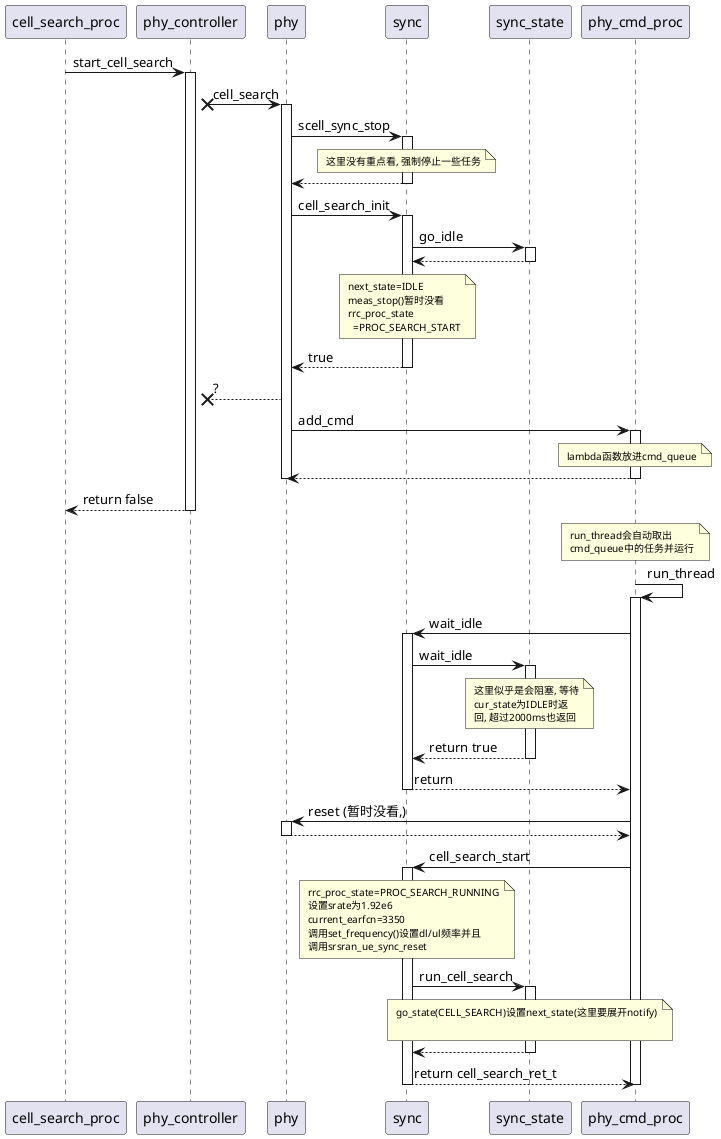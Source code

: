 @startuml
cell_search_proc -> phy_controller:start_cell_search
participant phy
participant sync
activate phy_controller
    phy_controller x->phy:cell_search
    activate phy
        phy->sync:scell_sync_stop
        activate sync
            note over sync
                <size:10> 这里没有重点看, 强制停止一些任务
            end note
            sync --> phy
        deactivate sync
        ''' TODO: 需要补充stop的事情
        phy->sync:cell_search_init
        activate sync
            sync -> sync_state:go_idle
            activate sync_state
            sync_state-->sync
            deactivate sync_state
            note over sync
                <size:10> next_state=IDLE
                <size:10> meas_stop()暂时没看
                <size:10> rrc_proc_state
                <size:10>   =PROC_SEARCH_START
            end note
            sync-->phy:true
        deactivate sync
    phy -->x phy_controller:?

    phy->phy_cmd_proc:add_cmd
    activate phy_cmd_proc
        note over phy_cmd_proc
            <size:10> lambda函数放进cmd_queue
        end note

    phy_cmd_proc-->phy
    deactivate phy_cmd_proc
    deactivate phy
phy_controller-->cell_search_proc:return false
deactivate phy_controller

'''
note over phy_cmd_proc
    <size:10> run_thread会自动取出
    <size:10> cmd_queue中的任务并运行
end note

phy_cmd_proc->phy_cmd_proc:run_thread
activate phy_cmd_proc
phy_cmd_proc -> sync:wait_idle
    activate sync
        sync->sync_state:wait_idle
        activate sync_state
            note over sync_state
                <size:10> 这里似乎是会阻塞, 等待
                <size:10> cur_state为IDLE时返
                <size:10> 回, 超过2000ms也返回
            end note

            sync_state-->sync:return true
        deactivate sync_state

        sync-->phy_cmd_proc:return
    deactivate sync

    phy_cmd_proc->phy:reset (暂时没看,)
    activate phy
        phy-->phy_cmd_proc
    deactivate phy
    phy_cmd_proc->sync:cell_search_start
    activate sync
        note over sync
            <size:10> rrc_proc_state=PROC_SEARCH_RUNNING
            <size:10> 设置srate为1.92e6
            <size:10> current_earfcn=3350
            <size:10> 调用set_frequency()设置dl/ul频率并且
            <size:10> 调用srsran_ue_sync_reset
        end note
        sync->sync_state:run_cell_search
        activate sync_state
            note over sync_state
                <size:10> go_state(CELL_SEARCH)设置next_state(这里要展开notify)
                <size:10>
            end note
            sync_state-->sync
        deactivate sync_state
        sync --> phy_cmd_proc:return cell_search_ret_t
    deactivate sync
deactivate phy_cmd_proc




@enduml
